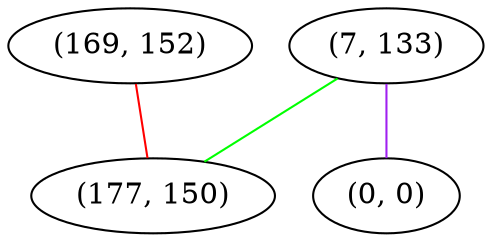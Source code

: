 graph "" {
"(169, 152)";
"(7, 133)";
"(177, 150)";
"(0, 0)";
"(169, 152)" -- "(177, 150)"  [color=red, key=0, weight=1];
"(7, 133)" -- "(0, 0)"  [color=purple, key=0, weight=4];
"(7, 133)" -- "(177, 150)"  [color=green, key=0, weight=2];
}
